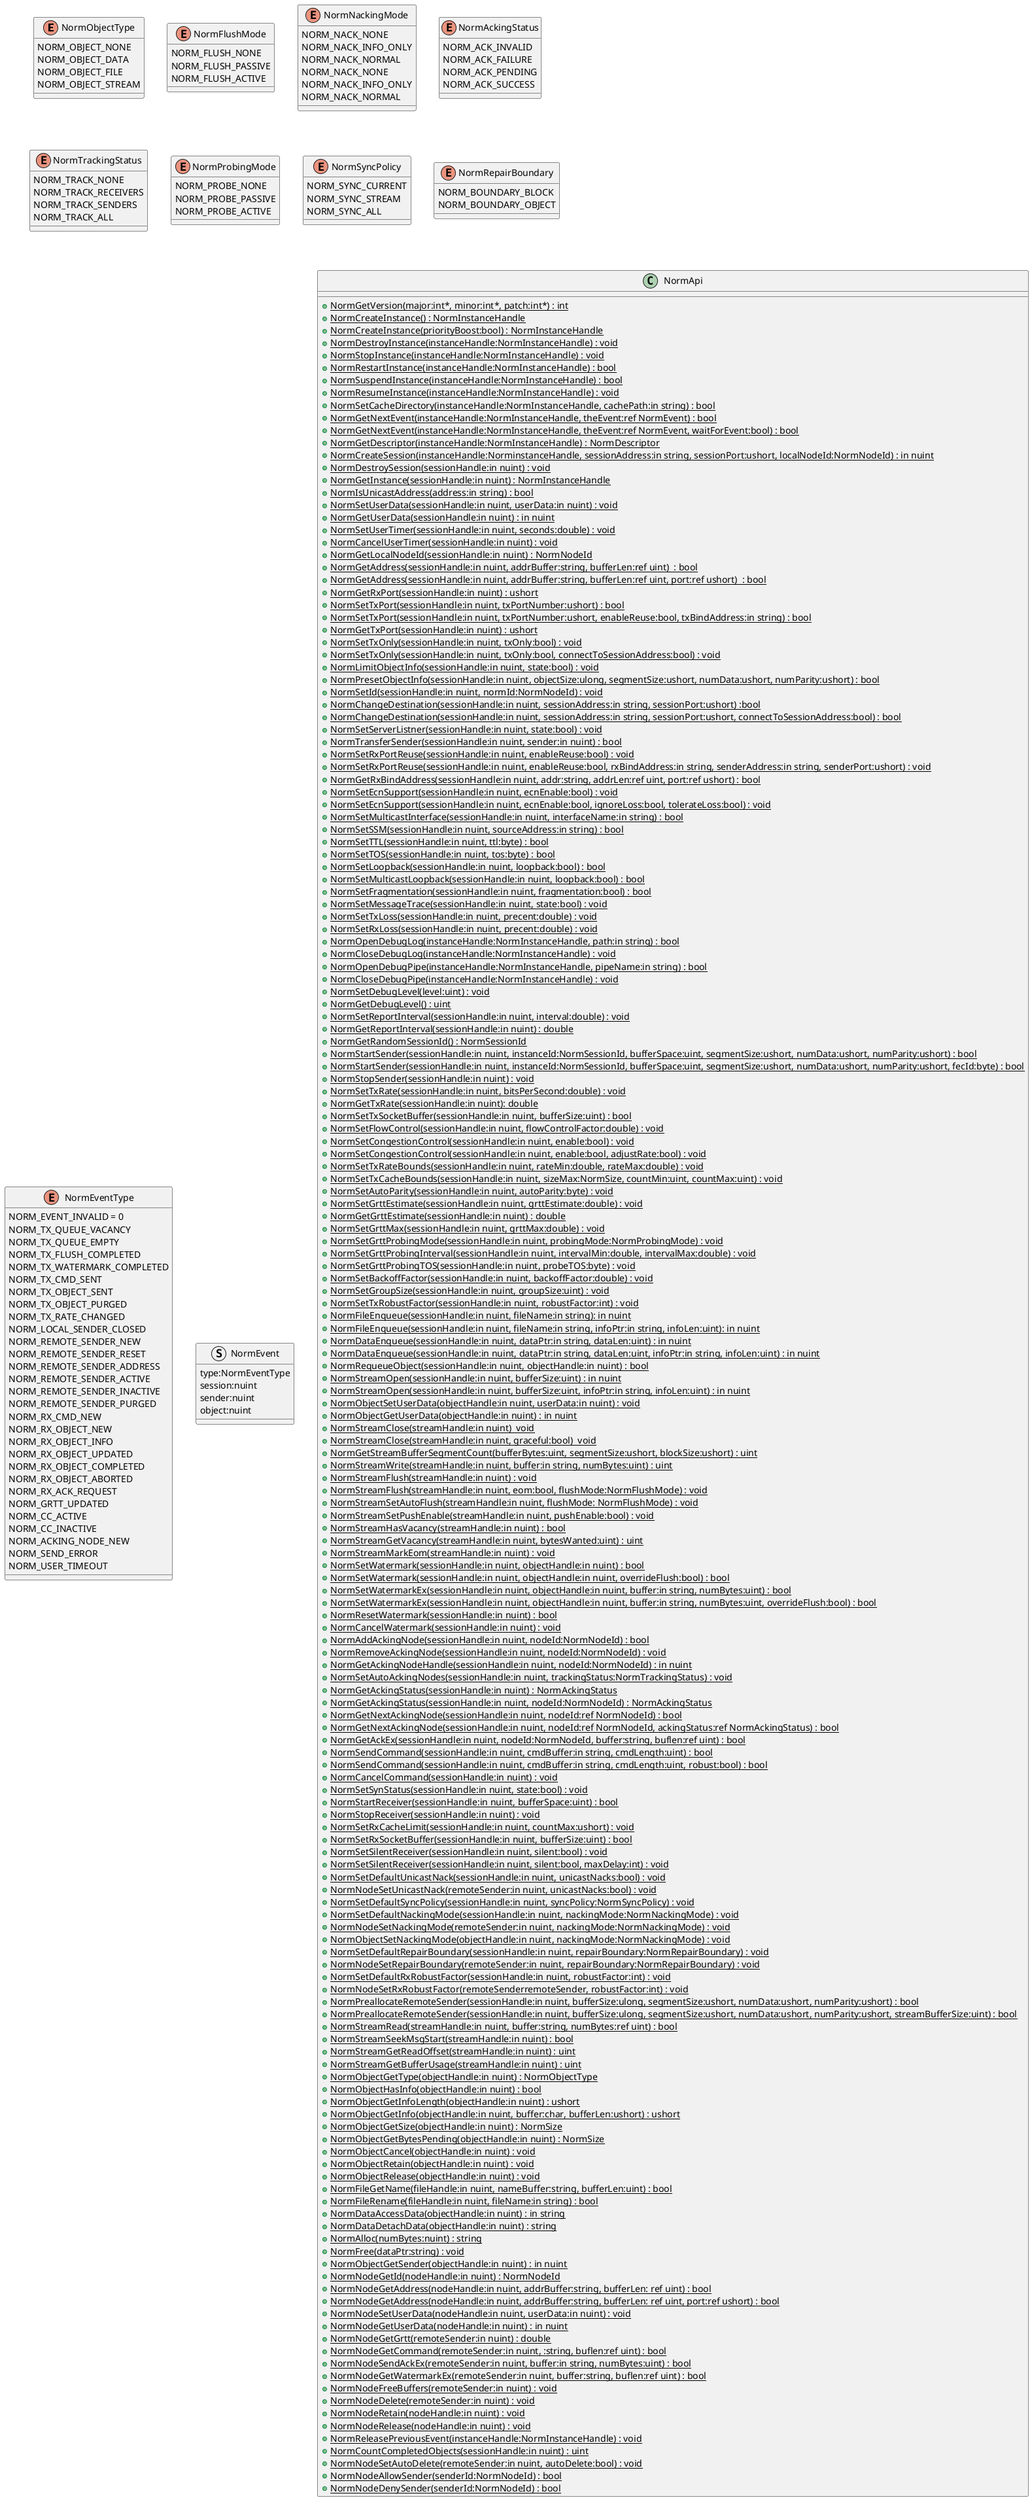 @startuml 
enum NormObjectType
{
    NORM_OBJECT_NONE
    NORM_OBJECT_DATA
    NORM_OBJECT_FILE
    NORM_OBJECT_STREAM
}
enum NormFlushMode
{
    NORM_FLUSH_NONE
    NORM_FLUSH_PASSIVE
    NORM_FLUSH_ACTIVE
}
enum NormNackingMode
{
    NORM_NACK_NONE
    NORM_NACK_INFO_ONLY
    NORM_NACK_NORMAL
}
enum NormNackingMode
{
    NORM_NACK_NONE
    NORM_NACK_INFO_ONLY
    NORM_NACK_NORMAL
}
enum NormAckingStatus
{
    NORM_ACK_INVALID
    NORM_ACK_FAILURE
    NORM_ACK_PENDING
    NORM_ACK_SUCCESS
}
enum NormTrackingStatus
{
    NORM_TRACK_NONE
    NORM_TRACK_RECEIVERS
    NORM_TRACK_SENDERS
    NORM_TRACK_ALL
}
enum NormProbingMode
{
    NORM_PROBE_NONE
    NORM_PROBE_PASSIVE
    NORM_PROBE_ACTIVE
}
enum NormSyncPolicy
{
    NORM_SYNC_CURRENT
    NORM_SYNC_STREAM
    NORM_SYNC_ALL
}
enum NormRepairBoundary
{
    NORM_BOUNDARY_BLOCK
    NORM_BOUNDARY_OBJECT
}
enum NormEventType
{
    NORM_EVENT_INVALID = 0
    NORM_TX_QUEUE_VACANCY
    NORM_TX_QUEUE_EMPTY
    NORM_TX_FLUSH_COMPLETED
    NORM_TX_WATERMARK_COMPLETED
    NORM_TX_CMD_SENT
    NORM_TX_OBJECT_SENT
    NORM_TX_OBJECT_PURGED
    NORM_TX_RATE_CHANGED
    NORM_LOCAL_SENDER_CLOSED
    NORM_REMOTE_SENDER_NEW
    NORM_REMOTE_SENDER_RESET
    NORM_REMOTE_SENDER_ADDRESS
    NORM_REMOTE_SENDER_ACTIVE
    NORM_REMOTE_SENDER_INACTIVE
    NORM_REMOTE_SENDER_PURGED
    NORM_RX_CMD_NEW
    NORM_RX_OBJECT_NEW
    NORM_RX_OBJECT_INFO
    NORM_RX_OBJECT_UPDATED
    NORM_RX_OBJECT_COMPLETED
    NORM_RX_OBJECT_ABORTED
    NORM_RX_ACK_REQUEST
    NORM_GRTT_UPDATED
    NORM_CC_ACTIVE
    NORM_CC_INACTIVE
    NORM_ACKING_NODE_NEW
    NORM_SEND_ERROR
    NORM_USER_TIMEOUT
}
struct NormEvent
{
    type:NormEventType
    session:nuint
    sender:nuint
    object:nuint
}
class NormApi
{
    {static} + NormGetVersion(major:int*, minor:int*, patch:int*) : int
    {static} + NormCreateInstance() : NormInstanceHandle
    {static} + NormCreateInstance(priorityBoost:bool) : NormInstanceHandle
    {static} + NormDestroyInstance(instanceHandle:NormInstanceHandle) : void
    {static} + NormStopInstance(instanceHandle:NormInstanceHandle) : void
    {static} + NormRestartInstance(instanceHandle:NormInstanceHandle) : bool
    {static} + NormSuspendInstance(instanceHandle:NormInstanceHandle) : bool
    {static} + NormResumeInstance(instanceHandle:NormInstanceHandle) : void
    {static} + NormSetCacheDirectory(instanceHandle:NormInstanceHandle, cachePath:in string) : bool
    {static} + NormGetNextEvent(instanceHandle:NormInstanceHandle, theEvent:ref NormEvent) : bool 
    {static} + NormGetNextEvent(instanceHandle:NormInstanceHandle, theEvent:ref NormEvent, waitForEvent:bool) : bool 
    {static} + NormGetDescriptor(instanceHandle:NormInstanceHandle) : NormDescriptor 
    {static} + NormCreateSession(instanceHandle:NorminstanceHandle, sessionAddress:in string, sessionPort:ushort, localNodeId:NormNodeId) : in nuint 
    {static} + NormDestroySession(sessionHandle:in nuint) : void 
    {static} + NormGetInstance(sessionHandle:in nuint) : NormInstanceHandle 
    {static} + NormIsUnicastAddress(address:in string) : bool
    {static} + NormSetUserData(sessionHandle:in nuint, userData:in nuint) : void
    {static} + NormGetUserData(sessionHandle:in nuint) : in nuint
    {static} + NormSetUserTimer(sessionHandle:in nuint, seconds:double) : void
    {static} + NormCancelUserTimer(sessionHandle:in nuint) : void
    {static} + NormGetLocalNodeId(sessionHandle:in nuint) : NormNodeId
    {static} + NormGetAddress(sessionHandle:in nuint, addrBuffer:string, bufferLen:ref uint)  : bool
    {static} + NormGetAddress(sessionHandle:in nuint, addrBuffer:string, bufferLen:ref uint, port:ref ushort)  : bool
    {static} + NormGetRxPort(sessionHandle:in nuint) : ushort
    {static} + NormSetTxPort(sessionHandle:in nuint, txPortNumber:ushort) : bool
    {static} + NormSetTxPort(sessionHandle:in nuint, txPortNumber:ushort, enableReuse:bool, txBindAddress:in string) : bool 
    {static} + NormGetTxPort(sessionHandle:in nuint) : ushort
    {static} + NormSetTxOnly(sessionHandle:in nuint, txOnly:bool) : void 
    {static} + NormSetTxOnly(sessionHandle:in nuint, txOnly:bool, connectToSessionAddress:bool) : void 
    {static} + NormLimitObjectInfo(sessionHandle:in nuint, state:bool) : void
    {static} + NormPresetObjectInfo(sessionHandle:in nuint, objectSize:ulong, segmentSize:ushort, numData:ushort, numParity:ushort) : bool 
    {static} + NormSetId(sessionHandle:in nuint, normId:NormNodeId) : void
    {static} + NormChangeDestination(sessionHandle:in nuint, sessionAddress:in string, sessionPort:ushort) :bool
    {static} + NormChangeDestination(sessionHandle:in nuint, sessionAddress:in string, sessionPort:ushort, connectToSessionAddress:bool) : bool 
    {static} + NormSetServerListner(sessionHandle:in nuint, state:bool) : void
    {static} + NormTransferSender(sessionHandle:in nuint, sender:in nuint) : bool 
    {static} + NormSetRxPortReuse(sessionHandle:in nuint, enableReuse:bool) : void
    {static} + NormSetRxPortReuse(sessionHandle:in nuint, enableReuse:bool, rxBindAddress:in string, senderAddress:in string, senderPort:ushort) : void 
    {static} + NormGetRxBindAddress(sessionHandle:in nuint, addr:string, addrLen:ref uint, port:ref ushort) : bool 
    {static} + NormSetEcnSupport(sessionHandle:in nuint, ecnEnable:bool) : void
    {static} + NormSetEcnSupport(sessionHandle:in nuint, ecnEnable:bool, ignoreLoss:bool, tolerateLoss:bool) : void 
    {static} + NormSetMulticastInterface(sessionHandle:in nuint, interfaceName:in string) : bool 
    {static} + NormSetSSM(sessionHandle:in nuint, sourceAddress:in string) : bool 
    {static} + NormSetTTL(sessionHandle:in nuint, ttl:byte) : bool 
    {static} + NormSetTOS(sessionHandle:in nuint, tos:byte) : bool 
    {static} + NormSetLoopback(sessionHandle:in nuint, loopback:bool) : bool
    {static} + NormSetMulticastLoopback(sessionHandle:in nuint, loopback:bool) : bool
    {static} + NormSetFragmentation(sessionHandle:in nuint, fragmentation:bool) : bool
    {static} + NormSetMessageTrace(sessionHandle:in nuint, state:bool) : void
    {static} + NormSetTxLoss(sessionHandle:in nuint, precent:double) : void
    {static} + NormSetRxLoss(sessionHandle:in nuint, precent:double) : void
    {static} + NormOpenDebugLog(instanceHandle:NormInstanceHandle, path:in string) : bool 
    {static} + NormCloseDebugLog(instanceHandle:NormInstanceHandle) : void
    {static} + NormOpenDebugPipe(instanceHandle:NormInstanceHandle, pipeName:in string) : bool 
    {static} + NormCloseDebugPipe(instanceHandle:NormInstanceHandle) : void
    {static} + NormSetDebugLevel(level:uint) : void 
    {static} + NormGetDebugLevel() : uint
    {static} + NormSetReportInterval(sessionHandle:in nuint, interval:double) : void
    {static} + NormGetReportInterval(sessionHandle:in nuint) : double
    {static} + NormGetRandomSessionId() : NormSessionId 
    {static} + NormStartSender(sessionHandle:in nuint, instanceId:NormSessionId, bufferSpace:uint, segmentSize:ushort, numData:ushort, numParity:ushort) : bool
    {static} + NormStartSender(sessionHandle:in nuint, instanceId:NormSessionId, bufferSpace:uint, segmentSize:ushort, numData:ushort, numParity:ushort, fecId:byte) : bool 
    {static} + NormStopSender(sessionHandle:in nuint) : void
    {static} + NormSetTxRate(sessionHandle:in nuint, bitsPerSecond:double) : void
    {static} + NormGetTxRate(sessionHandle:in nuint): double
    {static} + NormSetTxSocketBuffer(sessionHandle:in nuint, bufferSize:uint) : bool 
    {static} + NormSetFlowControl(sessionHandle:in nuint, flowControlFactor:double) : void
    {static} + NormSetCongestionControl(sessionHandle:in nuint, enable:bool) : void 
    {static} + NormSetCongestionControl(sessionHandle:in nuint, enable:bool, adjustRate:bool) : void 
    {static} + NormSetTxRateBounds(sessionHandle:in nuint, rateMin:double, rateMax:double) : void
    {static} + NormSetTxCacheBounds(sessionHandle:in nuint, sizeMax:NormSize, countMin:uint, countMax:uint) : void 
    {static} + NormSetAutoParity(sessionHandle:in nuint, autoParity:byte) : void 
    {static} + NormSetGrttEstimate(sessionHandle:in nuint, grttEstimate:double) : void
    {static} + NormGetGrttEstimate(sessionHandle:in nuint) : double
    {static} + NormSetGrttMax(sessionHandle:in nuint, grttMax:double) : void
    {static} + NormSetGrttProbingMode(sessionHandle:in nuint, probingMode:NormProbingMode) : void 
    {static} + NormSetGrttProbingInterval(sessionHandle:in nuint, intervalMin:double, intervalMax:double) : void
    {static} + NormSetGrttProbingTOS(sessionHandle:in nuint, probeTOS:byte) : void 
    {static} + NormSetBackoffFactor(sessionHandle:in nuint, backoffFactor:double) : void
    {static} + NormSetGroupSize(sessionHandle:in nuint, groupSize:uint) : void 
    {static} + NormSetTxRobustFactor(sessionHandle:in nuint, robustFactor:int) : void
    {static} + NormFileEnqueue(sessionHandle:in nuint, fileName:in string): in nuint
    {static} + NormFileEnqueue(sessionHandle:in nuint, fileName:in string, infoPtr:in string, infoLen:uint): in nuint 
    {static} + NormDataEnqueue(sessionHandle:in nuint, dataPtr:in string, dataLen:uint) : in nuint
    {static} + NormDataEnqueue(sessionHandle:in nuint, dataPtr:in string, dataLen:uint, infoPtr:in string, infoLen:uint) : in nuint 
    {static} + NormRequeueObject(sessionHandle:in nuint, objectHandle:in nuint) : bool
    {static} + NormStreamOpen(sessionHandle:in nuint, bufferSize:uint) : in nuint 
    {static} + NormStreamOpen(sessionHandle:in nuint, bufferSize:uint, infoPtr:in string, infoLen:uint) : in nuint 
    {static} + NormObjectSetUserData(objectHandle:in nuint, userData:in nuint) : void 
    {static} + NormObjectGetUserData(objectHandle:in nuint) : in nuint
    {static} + NormStreamClose(streamHandle:in nuint)  void 
    {static} + NormStreamClose(streamHandle:in nuint, graceful:bool)  void 
    {static} + NormGetStreamBufferSegmentCount(bufferBytes:uint, segmentSize:ushort, blockSize:ushort) : uint
    {static} + NormStreamWrite(streamHandle:in nuint, buffer:in string, numBytes:uint) : uint
    {static} + NormStreamFlush(streamHandle:in nuint) : void 
    {static} + NormStreamFlush(streamHandle:in nuint, eom:bool, flushMode:NormFlushMode) : void 
    {static} + NormStreamSetAutoFlush(streamHandle:in nuint, flushMode: NormFlushMode) : void
    {static} + NormStreamSetPushEnable(streamHandle:in nuint, pushEnable:bool) : void
    {static} + NormStreamHasVacancy(streamHandle:in nuint) : bool
    {static} + NormStreamGetVacancy(streamHandle:in nuint, bytesWanted:uint) : uint
    {static} + NormStreamMarkEom(streamHandle:in nuint) : void
    {static} + NormSetWatermark(sessionHandle:in nuint, objectHandle:in nuint) : bool
    {static} + NormSetWatermark(sessionHandle:in nuint, objectHandle:in nuint, overrideFlush:bool) : bool
    {static} + NormSetWatermarkEx(sessionHandle:in nuint, objectHandle:in nuint, buffer:in string, numBytes:uint) : bool
    {static} + NormSetWatermarkEx(sessionHandle:in nuint, objectHandle:in nuint, buffer:in string, numBytes:uint, overrideFlush:bool) : bool
    {static} + NormResetWatermark(sessionHandle:in nuint) : bool
    {static} + NormCancelWatermark(sessionHandle:in nuint) : void
    {static} + NormAddAckingNode(sessionHandle:in nuint, nodeId:NormNodeId) : bool
    {static} + NormRemoveAckingNode(sessionHandle:in nuint, nodeId:NormNodeId) : void
    {static} + NormGetAckingNodeHandle(sessionHandle:in nuint, nodeId:NormNodeId) : in nuint
    {static} + NormSetAutoAckingNodes(sessionHandle:in nuint, trackingStatus:NormTrackingStatus) : void
    {static} + NormGetAckingStatus(sessionHandle:in nuint) : NormAckingStatus
    {static} + NormGetAckingStatus(sessionHandle:in nuint, nodeId:NormNodeId) : NormAckingStatus
    {static} + NormGetNextAckingNode(sessionHandle:in nuint, nodeId:ref NormNodeId) : bool
    {static} + NormGetNextAckingNode(sessionHandle:in nuint, nodeId:ref NormNodeId, ackingStatus:ref NormAckingStatus) : bool
    {static} + NormGetAckEx(sessionHandle:in nuint, nodeId:NormNodeId, buffer:string, buflen:ref uint) : bool
    {static} + NormSendCommand(sessionHandle:in nuint, cmdBuffer:in string, cmdLength:uint) : bool
    {static} + NormSendCommand(sessionHandle:in nuint, cmdBuffer:in string, cmdLength:uint, robust:bool) : bool
    {static} + NormCancelCommand(sessionHandle:in nuint) : void
    {static} + NormSetSynStatus(sessionHandle:in nuint, state:bool) : void
    {static} + NormStartReceiver(sessionHandle:in nuint, bufferSpace:uint) : bool
    {static} + NormStopReceiver(sessionHandle:in nuint) : void
    {static} + NormSetRxCacheLimit(sessionHandle:in nuint, countMax:ushort) : void
    {static} + NormSetRxSocketBuffer(sessionHandle:in nuint, bufferSize:uint) : bool
    {static} + NormSetSilentReceiver(sessionHandle:in nuint, silent:bool) : void
    {static} + NormSetSilentReceiver(sessionHandle:in nuint, silent:bool, maxDelay:int) : void
    {static} + NormSetDefaultUnicastNack(sessionHandle:in nuint, unicastNacks:bool) : void
    {static} + NormNodeSetUnicastNack(remoteSender:in nuint, unicastNacks:bool) : void
    {static} + NormSetDefaultSyncPolicy(sessionHandle:in nuint, syncPolicy:NormSyncPolicy) : void
    {static} + NormSetDefaultNackingMode(sessionHandle:in nuint, nackingMode:NormNackingMode) : void
    {static} + NormNodeSetNackingMode(remoteSender:in nuint, nackingMode:NormNackingMode) : void
    {static} + NormObjectSetNackingMode(objectHandle:in nuint, nackingMode:NormNackingMode) : void
    {static} + NormSetDefaultRepairBoundary(sessionHandle:in nuint, repairBoundary:NormRepairBoundary) : void
    {static} + NormNodeSetRepairBoundary(remoteSender:in nuint, repairBoundary:NormRepairBoundary) : void
    {static} + NormSetDefaultRxRobustFactor(sessionHandle:in nuint, robustFactor:int) : void
    {static} + NormNodeSetRxRobustFactor(remoteSenderremoteSender, robustFactor:int) : void
    {static} + NormPreallocateRemoteSender(sessionHandle:in nuint, bufferSize:ulong, segmentSize:ushort, numData:ushort, numParity:ushort) : bool
    {static} + NormPreallocateRemoteSender(sessionHandle:in nuint, bufferSize:ulong, segmentSize:ushort, numData:ushort, numParity:ushort, streamBufferSize:uint) : bool
    {static} + NormStreamRead(streamHandle:in nuint, buffer:string, numBytes:ref uint) : bool
    {static} + NormStreamSeekMsgStart(streamHandle:in nuint) : bool
    {static} + NormStreamGetReadOffset(streamHandle:in nuint) : uint
    {static} + NormStreamGetBufferUsage(streamHandle:in nuint) : uint
    {static} + NormObjectGetType(objectHandle:in nuint) : NormObjectType
    {static} + NormObjectHasInfo(objectHandle:in nuint) : bool
    {static} + NormObjectGetInfoLength(objectHandle:in nuint) : ushort
    {static} + NormObjectGetInfo(objectHandle:in nuint, buffer:char, bufferLen:ushort) : ushort
    {static} + NormObjectGetSize(objectHandle:in nuint) : NormSize
    {static} + NormObjectGetBytesPending(objectHandle:in nuint) : NormSize
    {static} + NormObjectCancel(objectHandle:in nuint) : void
    {static} + NormObjectRetain(objectHandle:in nuint) : void
    {static} + NormObjectRelease(objectHandle:in nuint) : void
    {static} + NormFileGetName(fileHandle:in nuint, nameBuffer:string, bufferLen:uint) : bool
    {static} + NormFileRename(fileHandle:in nuint, fileName:in string) : bool
    {static} + NormDataAccessData(objectHandle:in nuint) : in string
    {static} + NormDataDetachData(objectHandle:in nuint) : string
    {static} + NormAlloc(numBytes:nuint) : string
    {static} + NormFree(dataPtr:string) : void
    {static} + NormObjectGetSender(objectHandle:in nuint) : in nuint
    {static} + NormNodeGetId(nodeHandle:in nuint) : NormNodeId
    {static} + NormNodeGetAddress(nodeHandle:in nuint, addrBuffer:string, bufferLen: ref uint) : bool
    {static} + NormNodeGetAddress(nodeHandle:in nuint, addrBuffer:string, bufferLen: ref uint, port:ref ushort) : bool
    {static} + NormNodeSetUserData(nodeHandle:in nuint, userData:in nuint) : void
    {static} + NormNodeGetUserData(nodeHandle:in nuint) : in nuint
    {static} + NormNodeGetGrtt(remoteSender:in nuint) : double
    {static} + NormNodeGetCommand(remoteSender:in nuint, :string, buflen:ref uint) : bool
    {static} + NormNodeSendAckEx(remoteSender:in nuint, buffer:in string, numBytes:uint) : bool
    {static} + NormNodeGetWatermarkEx(remoteSender:in nuint, buffer:string, buflen:ref uint) : bool
    {static} + NormNodeFreeBuffers(remoteSender:in nuint) : void
    {static} + NormNodeDelete(remoteSender:in nuint) : void
    {static} + NormNodeRetain(nodeHandle:in nuint) : void
    {static} + NormNodeRelease(nodeHandle:in nuint) : void
    {static} + NormReleasePreviousEvent(instanceHandle:NormInstanceHandle) : void
    {static} + NormCountCompletedObjects(sessionHandle:in nuint) : uint
    {static} + NormNodeSetAutoDelete(remoteSender:in nuint, autoDelete:bool) : void
    {static} + NormNodeAllowSender(senderId:NormNodeId) : bool
    {static} + NormNodeDenySender(senderId:NormNodeId) : bool
}
@enduml